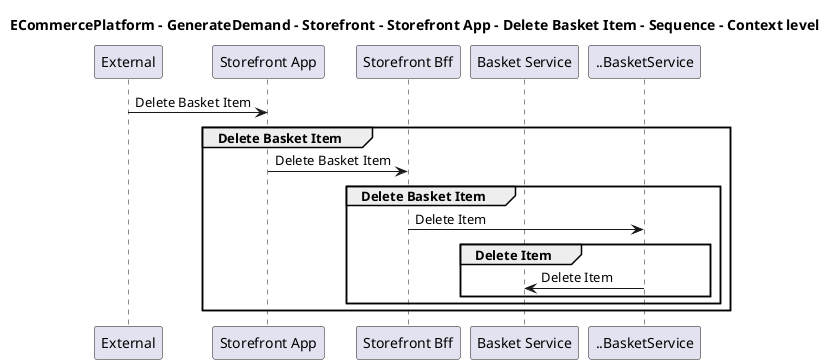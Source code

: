 @startuml

title ECommercePlatform - GenerateDemand - Storefront - Storefront App - Delete Basket Item - Sequence - Context level

participant "External" as C4InterFlow.SoftwareSystems.ExternalSystem
participant "Storefront App" as ECommercePlatform.GenerateDemand.Storefront.SoftwareSystems.StorefrontApp
participant "Storefront Bff" as ECommercePlatform.GenerateDemand.Storefront.SoftwareSystems.StorefrontBff
participant "Basket Service" as ECommercePlatform.GenerateDemand.Basket.SoftwareSystems.BasketService

C4InterFlow.SoftwareSystems.ExternalSystem -> ECommercePlatform.GenerateDemand.Storefront.SoftwareSystems.StorefrontApp : Delete Basket Item
group Delete Basket Item
ECommercePlatform.GenerateDemand.Storefront.SoftwareSystems.StorefrontApp -> ECommercePlatform.GenerateDemand.Storefront.SoftwareSystems.StorefrontBff : Delete Basket Item
group Delete Basket Item
ECommercePlatform.GenerateDemand.Storefront.SoftwareSystems.StorefrontBff -> ..BasketService : Delete Item
group Delete Item
..BasketService -> ECommercePlatform.GenerateDemand.Basket.SoftwareSystems.BasketService : Delete Item
end
end
end


@enduml
